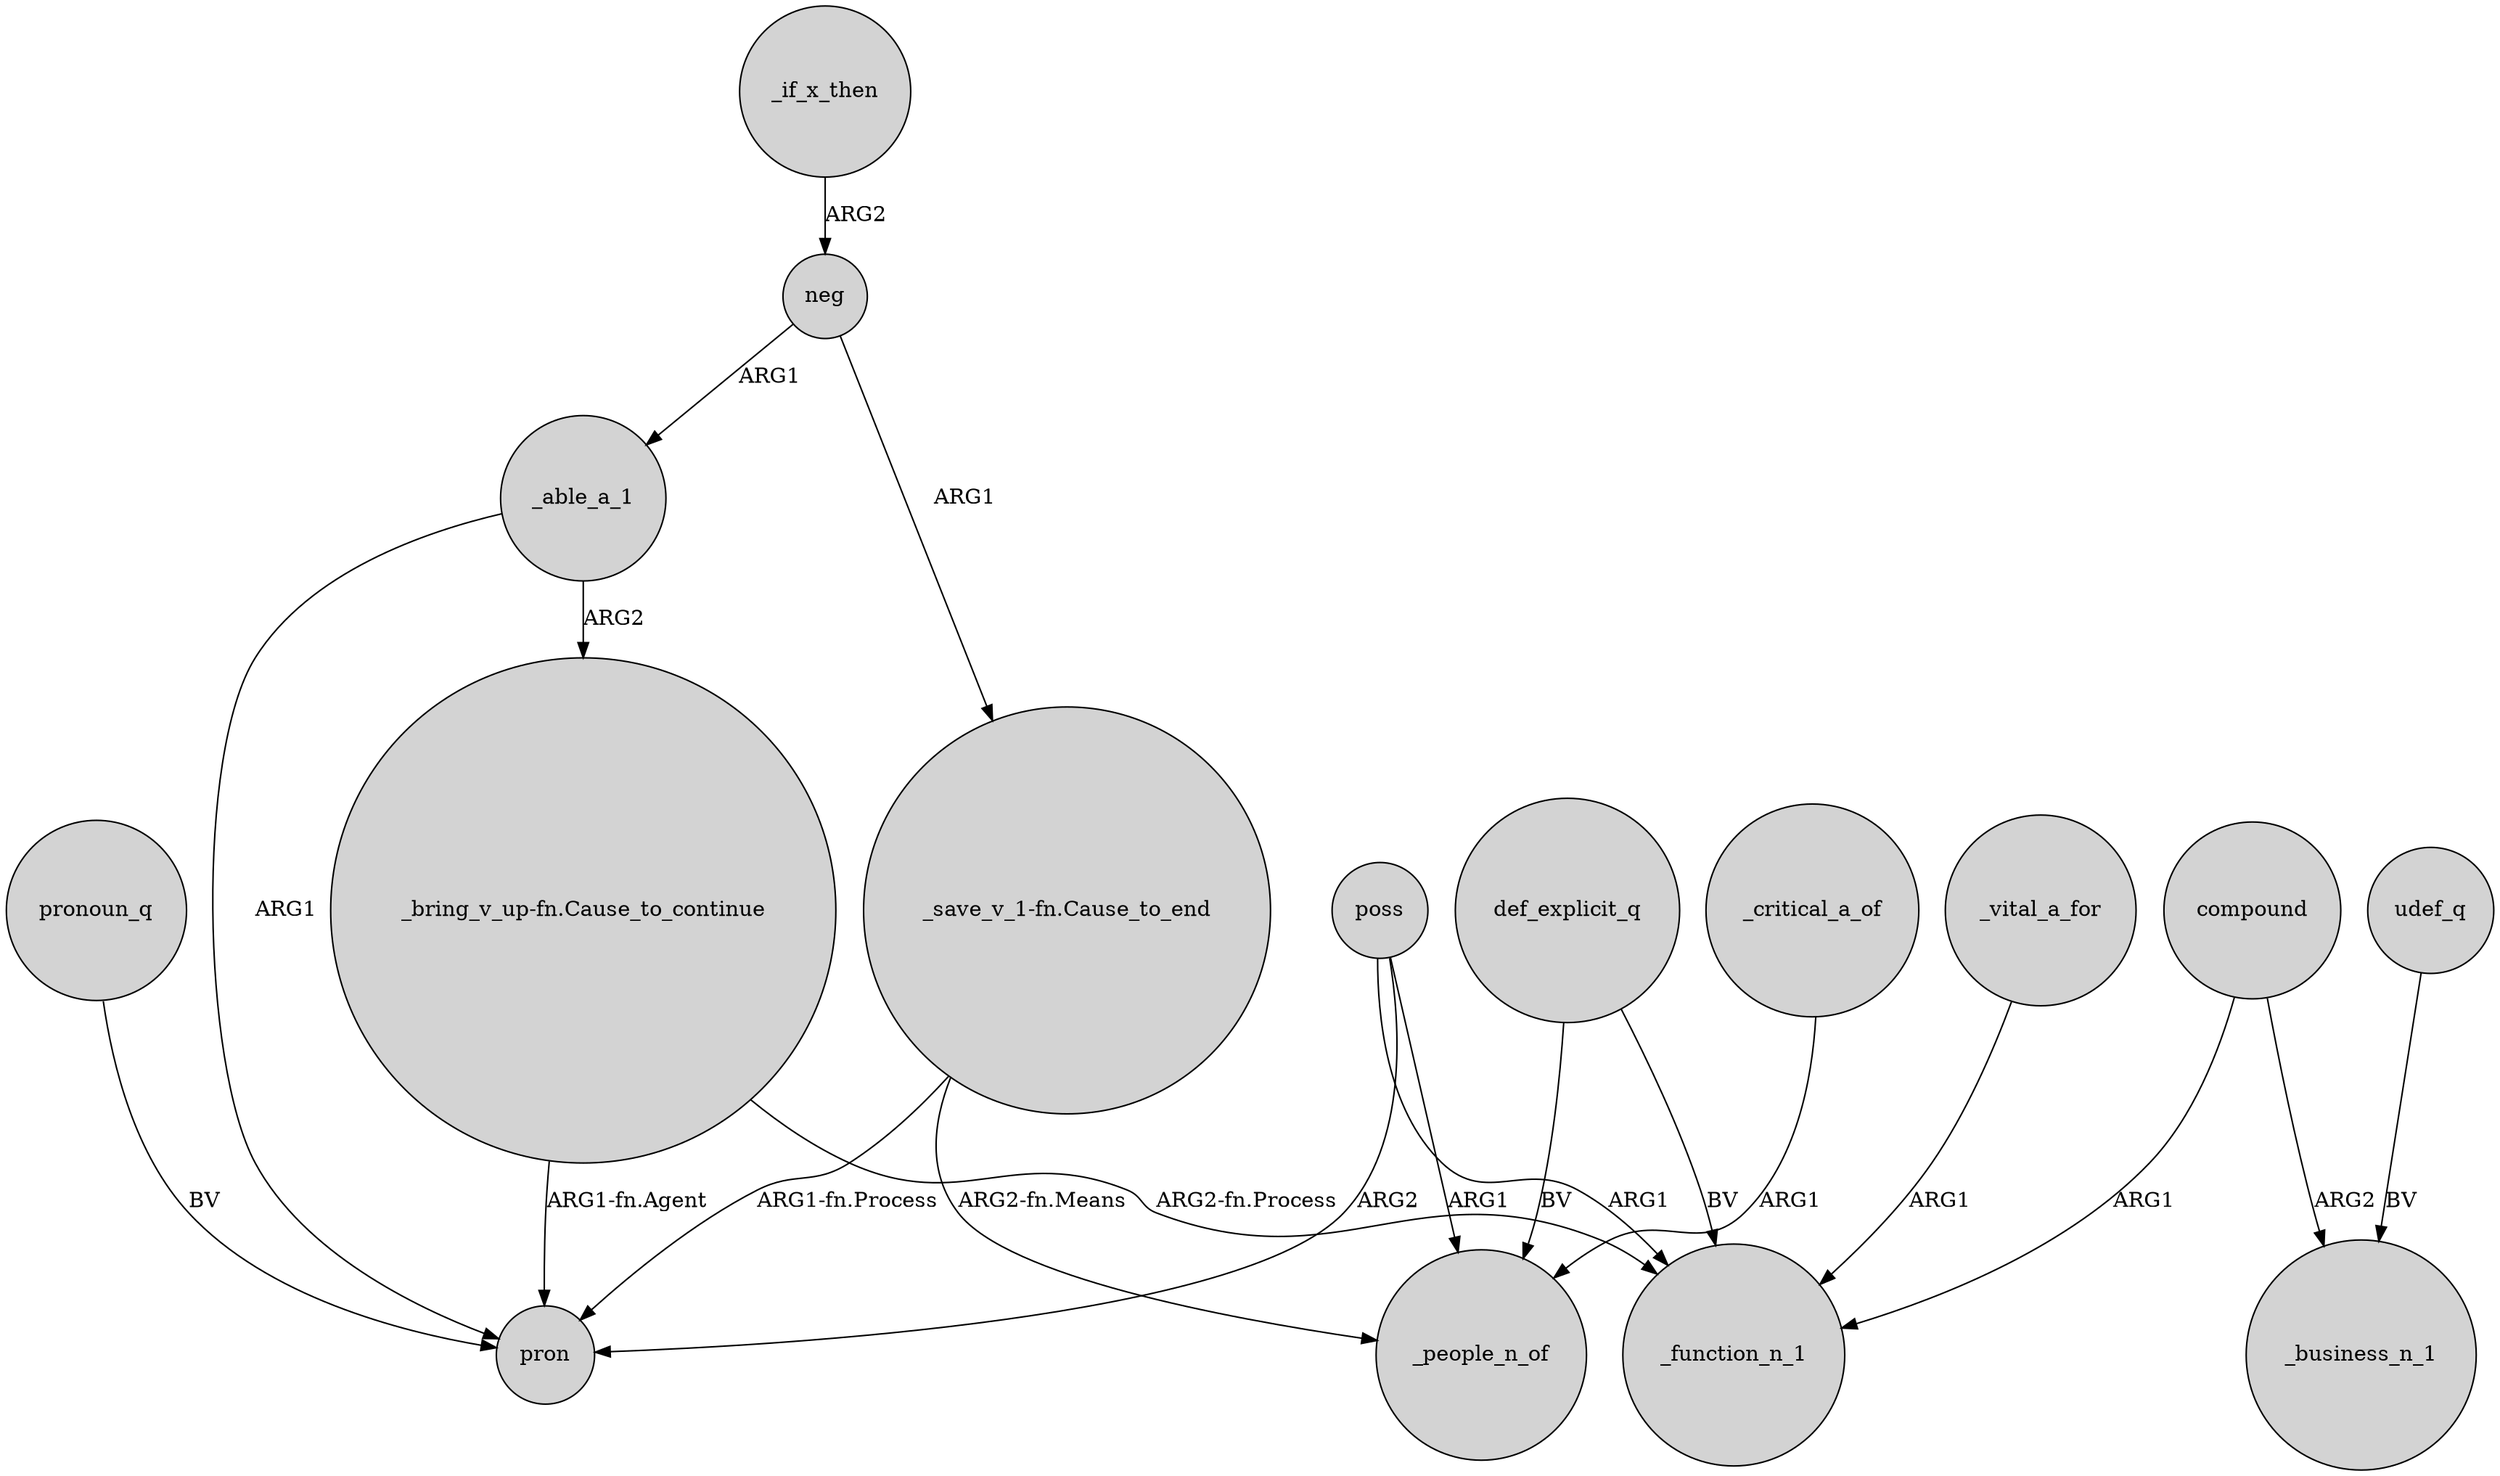 digraph {
	node [shape=circle style=filled]
	_if_x_then -> neg [label=ARG2]
	"_bring_v_up-fn.Cause_to_continue" -> pron [label="ARG1-fn.Agent"]
	neg -> "_save_v_1-fn.Cause_to_end" [label=ARG1]
	_able_a_1 -> pron [label=ARG1]
	"_bring_v_up-fn.Cause_to_continue" -> _function_n_1 [label="ARG2-fn.Process"]
	_vital_a_for -> _function_n_1 [label=ARG1]
	_critical_a_of -> _people_n_of [label=ARG1]
	poss -> _people_n_of [label=ARG1]
	udef_q -> _business_n_1 [label=BV]
	def_explicit_q -> _people_n_of [label=BV]
	neg -> _able_a_1 [label=ARG1]
	"_save_v_1-fn.Cause_to_end" -> _people_n_of [label="ARG2-fn.Means"]
	def_explicit_q -> _function_n_1 [label=BV]
	pronoun_q -> pron [label=BV]
	poss -> pron [label=ARG2]
	compound -> _function_n_1 [label=ARG1]
	poss -> _function_n_1 [label=ARG1]
	_able_a_1 -> "_bring_v_up-fn.Cause_to_continue" [label=ARG2]
	compound -> _business_n_1 [label=ARG2]
	"_save_v_1-fn.Cause_to_end" -> pron [label="ARG1-fn.Process"]
}
